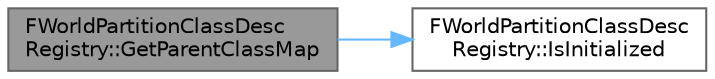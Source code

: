 digraph "FWorldPartitionClassDescRegistry::GetParentClassMap"
{
 // INTERACTIVE_SVG=YES
 // LATEX_PDF_SIZE
  bgcolor="transparent";
  edge [fontname=Helvetica,fontsize=10,labelfontname=Helvetica,labelfontsize=10];
  node [fontname=Helvetica,fontsize=10,shape=box,height=0.2,width=0.4];
  rankdir="LR";
  Node1 [id="Node000001",label="FWorldPartitionClassDesc\lRegistry::GetParentClassMap",height=0.2,width=0.4,color="gray40", fillcolor="grey60", style="filled", fontcolor="black",tooltip=" "];
  Node1 -> Node2 [id="edge1_Node000001_Node000002",color="steelblue1",style="solid",tooltip=" "];
  Node2 [id="Node000002",label="FWorldPartitionClassDesc\lRegistry::IsInitialized",height=0.2,width=0.4,color="grey40", fillcolor="white", style="filled",URL="$d6/d89/classFWorldPartitionClassDescRegistry.html#a148fcf3bdb17fa1d3c476f6882d5ad6a",tooltip=" "];
}
